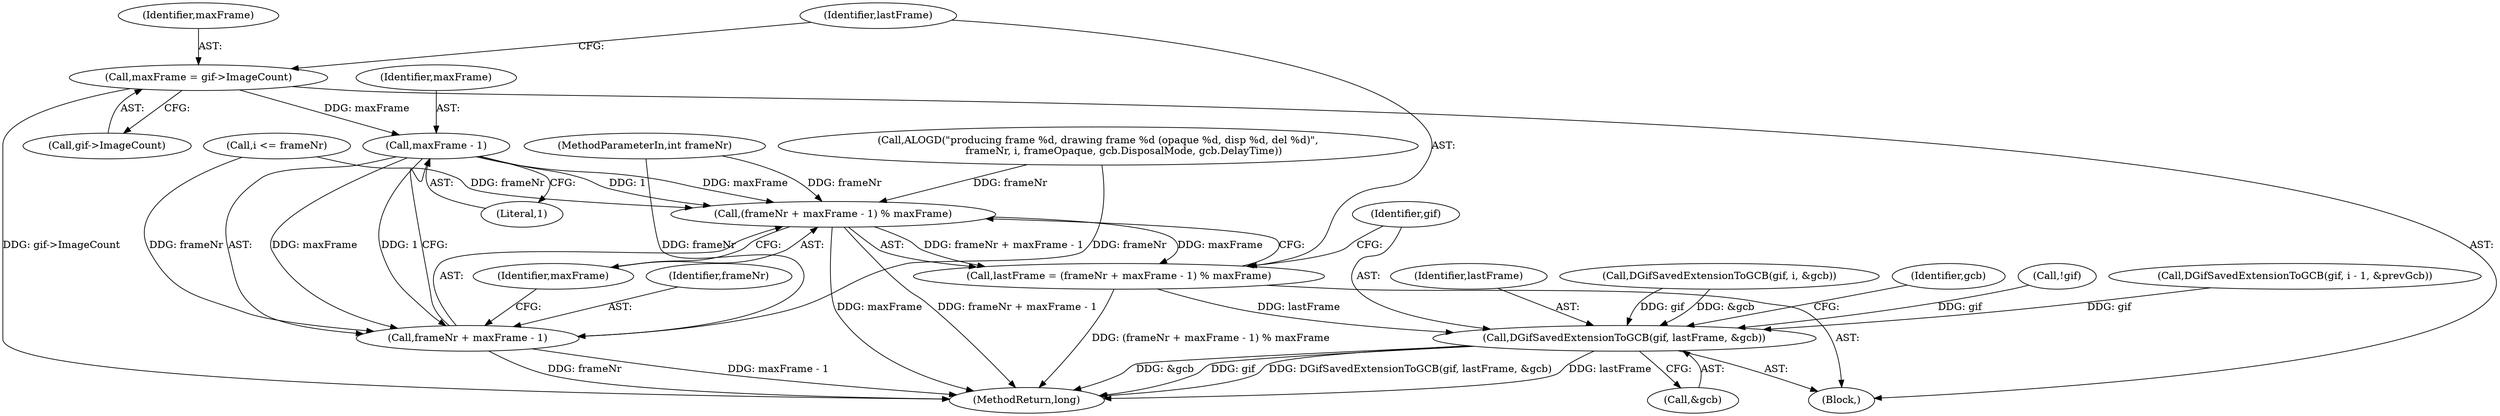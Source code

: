 digraph "0_Android_ede8f95361dcbf9757aaf6d25ce59fa3767344e3@pointer" {
"1000489" [label="(Call,maxFrame = gif->ImageCount)"];
"1000500" [label="(Call,maxFrame - 1)"];
"1000497" [label="(Call,(frameNr + maxFrame - 1) % maxFrame)"];
"1000495" [label="(Call,lastFrame = (frameNr + maxFrame - 1) % maxFrame)"];
"1000504" [label="(Call,DGifSavedExtensionToGCB(gif, lastFrame, &gcb))"];
"1000498" [label="(Call,frameNr + maxFrame - 1)"];
"1000497" [label="(Call,(frameNr + maxFrame - 1) % maxFrame)"];
"1000185" [label="(Call,i <= frameNr)"];
"1000507" [label="(Call,&gcb)"];
"1000491" [label="(Call,gif->ImageCount)"];
"1000501" [label="(Identifier,maxFrame)"];
"1000191" [label="(Call,DGifSavedExtensionToGCB(gif, i, &gcb))"];
"1000496" [label="(Identifier,lastFrame)"];
"1000498" [label="(Call,frameNr + maxFrame - 1)"];
"1000490" [label="(Identifier,maxFrame)"];
"1000500" [label="(Call,maxFrame - 1)"];
"1000266" [label="(Call,DGifSavedExtensionToGCB(gif, i - 1, &prevGcb))"];
"1000499" [label="(Identifier,frameNr)"];
"1000506" [label="(Identifier,lastFrame)"];
"1000489" [label="(Call,maxFrame = gif->ImageCount)"];
"1000511" [label="(Identifier,gcb)"];
"1000502" [label="(Literal,1)"];
"1000504" [label="(Call,DGifSavedExtensionToGCB(gif, lastFrame, &gcb))"];
"1000503" [label="(Identifier,maxFrame)"];
"1000102" [label="(MethodParameterIn,int frameNr)"];
"1000112" [label="(Call,!gif)"];
"1000512" [label="(MethodReturn,long)"];
"1000212" [label="(Call,ALOGD(\"producing frame %d, drawing frame %d (opaque %d, disp %d, del %d)\",\n                frameNr, i, frameOpaque, gcb.DisposalMode, gcb.DelayTime))"];
"1000505" [label="(Identifier,gif)"];
"1000495" [label="(Call,lastFrame = (frameNr + maxFrame - 1) % maxFrame)"];
"1000106" [label="(Block,)"];
"1000489" -> "1000106"  [label="AST: "];
"1000489" -> "1000491"  [label="CFG: "];
"1000490" -> "1000489"  [label="AST: "];
"1000491" -> "1000489"  [label="AST: "];
"1000496" -> "1000489"  [label="CFG: "];
"1000489" -> "1000512"  [label="DDG: gif->ImageCount"];
"1000489" -> "1000500"  [label="DDG: maxFrame"];
"1000500" -> "1000498"  [label="AST: "];
"1000500" -> "1000502"  [label="CFG: "];
"1000501" -> "1000500"  [label="AST: "];
"1000502" -> "1000500"  [label="AST: "];
"1000498" -> "1000500"  [label="CFG: "];
"1000500" -> "1000497"  [label="DDG: maxFrame"];
"1000500" -> "1000497"  [label="DDG: 1"];
"1000500" -> "1000498"  [label="DDG: maxFrame"];
"1000500" -> "1000498"  [label="DDG: 1"];
"1000497" -> "1000495"  [label="AST: "];
"1000497" -> "1000503"  [label="CFG: "];
"1000498" -> "1000497"  [label="AST: "];
"1000503" -> "1000497"  [label="AST: "];
"1000495" -> "1000497"  [label="CFG: "];
"1000497" -> "1000512"  [label="DDG: frameNr + maxFrame - 1"];
"1000497" -> "1000512"  [label="DDG: maxFrame"];
"1000497" -> "1000495"  [label="DDG: frameNr + maxFrame - 1"];
"1000497" -> "1000495"  [label="DDG: maxFrame"];
"1000185" -> "1000497"  [label="DDG: frameNr"];
"1000212" -> "1000497"  [label="DDG: frameNr"];
"1000102" -> "1000497"  [label="DDG: frameNr"];
"1000495" -> "1000106"  [label="AST: "];
"1000496" -> "1000495"  [label="AST: "];
"1000505" -> "1000495"  [label="CFG: "];
"1000495" -> "1000512"  [label="DDG: (frameNr + maxFrame - 1) % maxFrame"];
"1000495" -> "1000504"  [label="DDG: lastFrame"];
"1000504" -> "1000106"  [label="AST: "];
"1000504" -> "1000507"  [label="CFG: "];
"1000505" -> "1000504"  [label="AST: "];
"1000506" -> "1000504"  [label="AST: "];
"1000507" -> "1000504"  [label="AST: "];
"1000511" -> "1000504"  [label="CFG: "];
"1000504" -> "1000512"  [label="DDG: lastFrame"];
"1000504" -> "1000512"  [label="DDG: &gcb"];
"1000504" -> "1000512"  [label="DDG: gif"];
"1000504" -> "1000512"  [label="DDG: DGifSavedExtensionToGCB(gif, lastFrame, &gcb)"];
"1000266" -> "1000504"  [label="DDG: gif"];
"1000112" -> "1000504"  [label="DDG: gif"];
"1000191" -> "1000504"  [label="DDG: gif"];
"1000191" -> "1000504"  [label="DDG: &gcb"];
"1000499" -> "1000498"  [label="AST: "];
"1000503" -> "1000498"  [label="CFG: "];
"1000498" -> "1000512"  [label="DDG: frameNr"];
"1000498" -> "1000512"  [label="DDG: maxFrame - 1"];
"1000185" -> "1000498"  [label="DDG: frameNr"];
"1000212" -> "1000498"  [label="DDG: frameNr"];
"1000102" -> "1000498"  [label="DDG: frameNr"];
}
